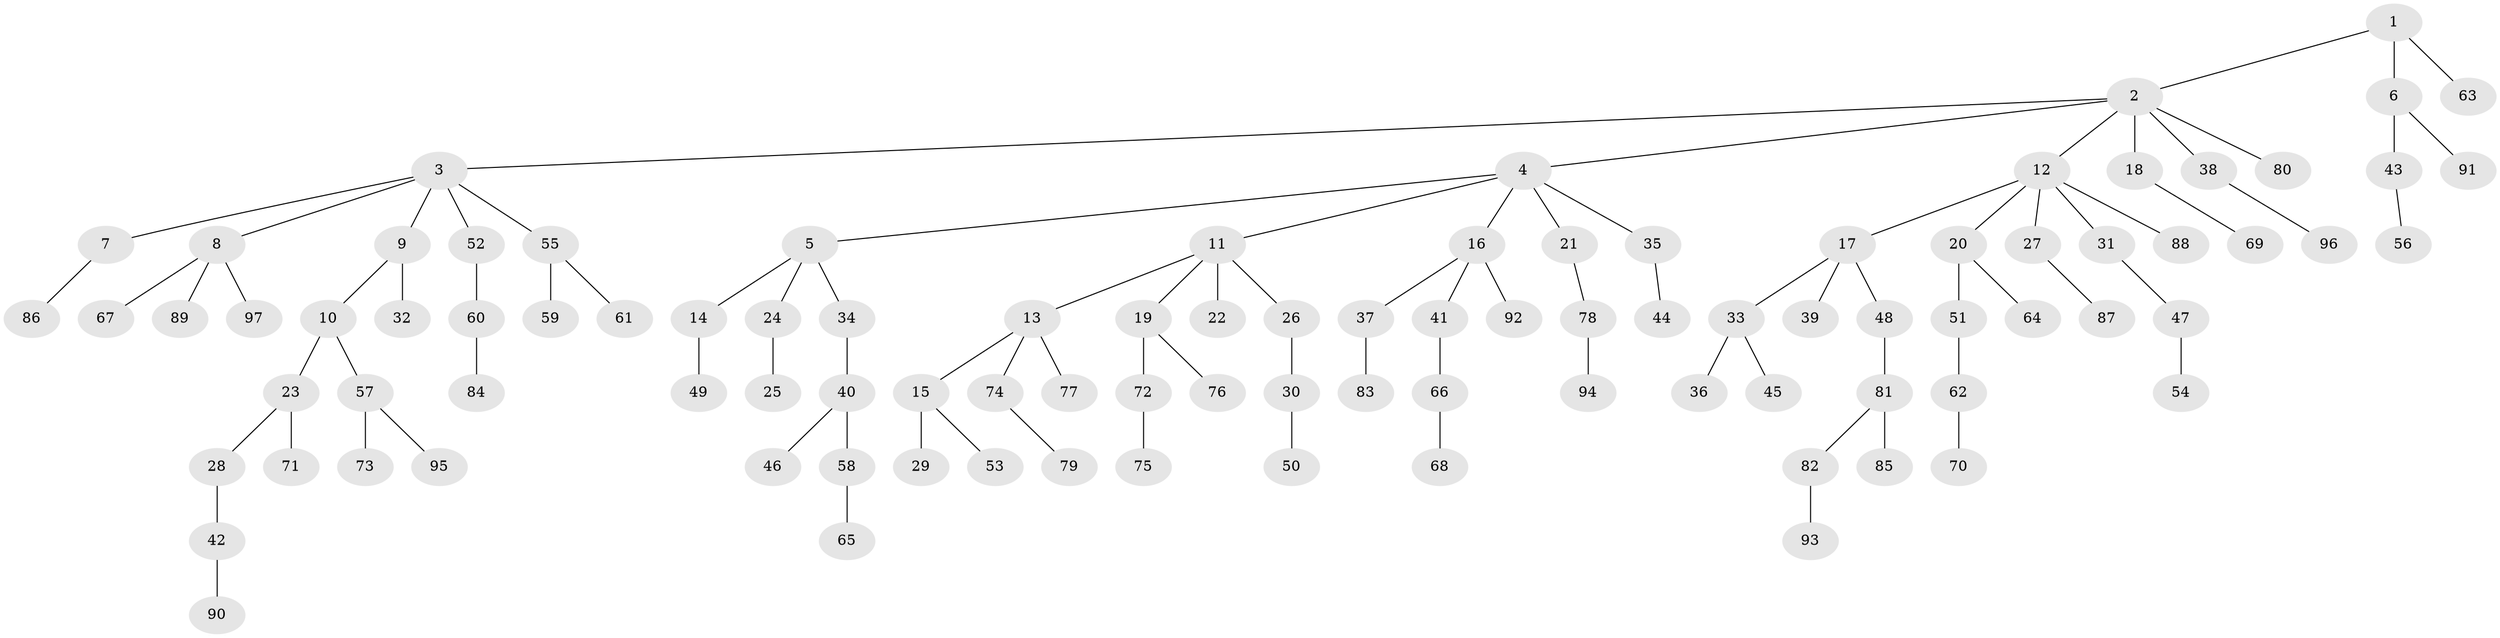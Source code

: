 // coarse degree distribution, {7: 0.034482758620689655, 4: 0.10344827586206896, 8: 0.034482758620689655, 3: 0.06896551724137931, 1: 0.7241379310344828, 2: 0.034482758620689655}
// Generated by graph-tools (version 1.1) at 2025/19/03/04/25 18:19:06]
// undirected, 97 vertices, 96 edges
graph export_dot {
graph [start="1"]
  node [color=gray90,style=filled];
  1;
  2;
  3;
  4;
  5;
  6;
  7;
  8;
  9;
  10;
  11;
  12;
  13;
  14;
  15;
  16;
  17;
  18;
  19;
  20;
  21;
  22;
  23;
  24;
  25;
  26;
  27;
  28;
  29;
  30;
  31;
  32;
  33;
  34;
  35;
  36;
  37;
  38;
  39;
  40;
  41;
  42;
  43;
  44;
  45;
  46;
  47;
  48;
  49;
  50;
  51;
  52;
  53;
  54;
  55;
  56;
  57;
  58;
  59;
  60;
  61;
  62;
  63;
  64;
  65;
  66;
  67;
  68;
  69;
  70;
  71;
  72;
  73;
  74;
  75;
  76;
  77;
  78;
  79;
  80;
  81;
  82;
  83;
  84;
  85;
  86;
  87;
  88;
  89;
  90;
  91;
  92;
  93;
  94;
  95;
  96;
  97;
  1 -- 2;
  1 -- 6;
  1 -- 63;
  2 -- 3;
  2 -- 4;
  2 -- 12;
  2 -- 18;
  2 -- 38;
  2 -- 80;
  3 -- 7;
  3 -- 8;
  3 -- 9;
  3 -- 52;
  3 -- 55;
  4 -- 5;
  4 -- 11;
  4 -- 16;
  4 -- 21;
  4 -- 35;
  5 -- 14;
  5 -- 24;
  5 -- 34;
  6 -- 43;
  6 -- 91;
  7 -- 86;
  8 -- 67;
  8 -- 89;
  8 -- 97;
  9 -- 10;
  9 -- 32;
  10 -- 23;
  10 -- 57;
  11 -- 13;
  11 -- 19;
  11 -- 22;
  11 -- 26;
  12 -- 17;
  12 -- 20;
  12 -- 27;
  12 -- 31;
  12 -- 88;
  13 -- 15;
  13 -- 74;
  13 -- 77;
  14 -- 49;
  15 -- 29;
  15 -- 53;
  16 -- 37;
  16 -- 41;
  16 -- 92;
  17 -- 33;
  17 -- 39;
  17 -- 48;
  18 -- 69;
  19 -- 72;
  19 -- 76;
  20 -- 51;
  20 -- 64;
  21 -- 78;
  23 -- 28;
  23 -- 71;
  24 -- 25;
  26 -- 30;
  27 -- 87;
  28 -- 42;
  30 -- 50;
  31 -- 47;
  33 -- 36;
  33 -- 45;
  34 -- 40;
  35 -- 44;
  37 -- 83;
  38 -- 96;
  40 -- 46;
  40 -- 58;
  41 -- 66;
  42 -- 90;
  43 -- 56;
  47 -- 54;
  48 -- 81;
  51 -- 62;
  52 -- 60;
  55 -- 59;
  55 -- 61;
  57 -- 73;
  57 -- 95;
  58 -- 65;
  60 -- 84;
  62 -- 70;
  66 -- 68;
  72 -- 75;
  74 -- 79;
  78 -- 94;
  81 -- 82;
  81 -- 85;
  82 -- 93;
}
